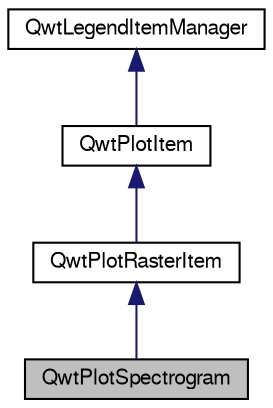 digraph G
{
  edge [fontname="FreeSans",fontsize="10",labelfontname="FreeSans",labelfontsize="10"];
  node [fontname="FreeSans",fontsize="10",shape=record];
  Node1 [label="QwtPlotSpectrogram",height=0.2,width=0.4,color="black", fillcolor="grey75", style="filled" fontcolor="black"];
  Node2 -> Node1 [dir="back",color="midnightblue",fontsize="10",style="solid",fontname="FreeSans"];
  Node2 [label="QwtPlotRasterItem",height=0.2,width=0.4,color="black", fillcolor="white", style="filled",URL="$class_qwt_plot_raster_item.html",tooltip="A class, which displays raster data."];
  Node3 -> Node2 [dir="back",color="midnightblue",fontsize="10",style="solid",fontname="FreeSans"];
  Node3 [label="QwtPlotItem",height=0.2,width=0.4,color="black", fillcolor="white", style="filled",URL="$class_qwt_plot_item.html",tooltip="Base class for items on the plot canvas."];
  Node4 -> Node3 [dir="back",color="midnightblue",fontsize="10",style="solid",fontname="FreeSans"];
  Node4 [label="QwtLegendItemManager",height=0.2,width=0.4,color="black", fillcolor="white", style="filled",URL="$class_qwt_legend_item_manager.html",tooltip="Abstract API to bind plot items to the legend."];
}
